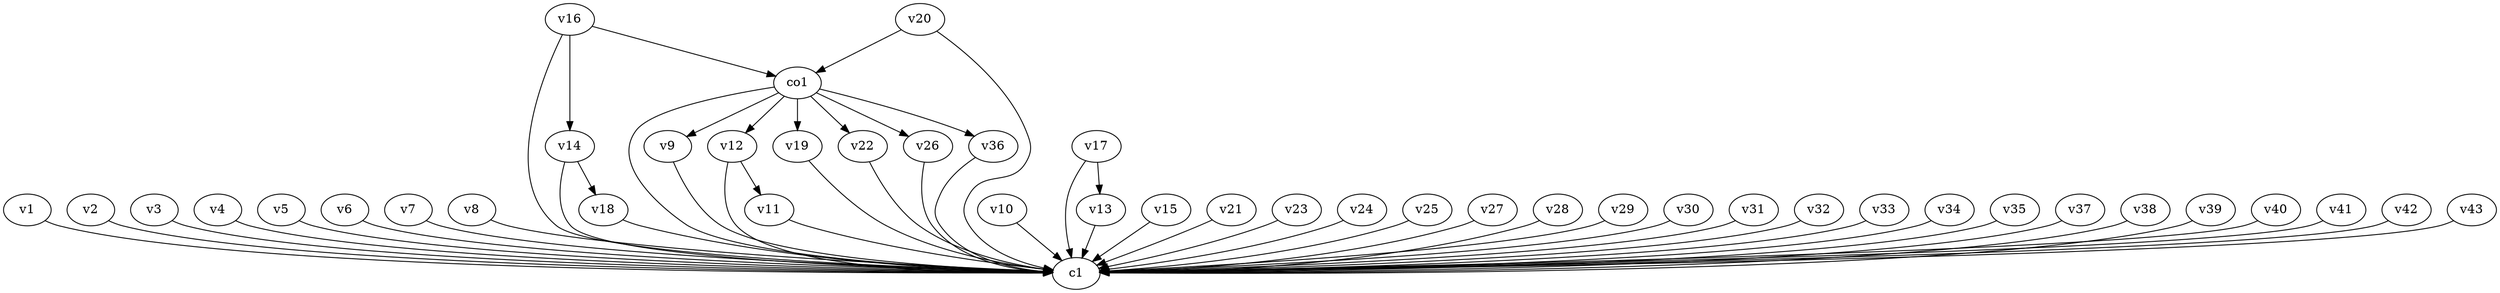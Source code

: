strict digraph  {
c1;
v1;
v2;
v3;
v4;
v5;
v6;
v7;
v8;
v9;
v10;
v11;
v12;
v13;
v14;
v15;
v16;
v17;
v18;
v19;
v20;
v21;
v22;
v23;
v24;
v25;
v26;
v27;
v28;
v29;
v30;
v31;
v32;
v33;
v34;
v35;
v36;
v37;
v38;
v39;
v40;
v41;
v42;
v43;
co1;
v1 -> c1  [weight=1];
v2 -> c1  [weight=1];
v3 -> c1  [weight=1];
v4 -> c1  [weight=1];
v5 -> c1  [weight=1];
v6 -> c1  [weight=1];
v7 -> c1  [weight=1];
v8 -> c1  [weight=1];
v9 -> c1  [weight=1];
v10 -> c1  [weight=1];
v11 -> c1  [weight=1];
v12 -> c1  [weight=1];
v12 -> v11  [weight=1];
v13 -> c1  [weight=1];
v14 -> c1  [weight=1];
v14 -> v18  [weight=1];
v15 -> c1  [weight=1];
v16 -> c1  [weight=1];
v16 -> v14  [weight=1];
v16 -> co1  [weight=1];
v17 -> c1  [weight=1];
v17 -> v13  [weight=1];
v18 -> c1  [weight=1];
v19 -> c1  [weight=1];
v20 -> c1  [weight=1];
v20 -> co1  [weight=1];
v21 -> c1  [weight=1];
v22 -> c1  [weight=1];
v23 -> c1  [weight=1];
v24 -> c1  [weight=1];
v25 -> c1  [weight=1];
v26 -> c1  [weight=1];
v27 -> c1  [weight=1];
v28 -> c1  [weight=1];
v29 -> c1  [weight=1];
v30 -> c1  [weight=1];
v31 -> c1  [weight=1];
v32 -> c1  [weight=1];
v33 -> c1  [weight=1];
v34 -> c1  [weight=1];
v35 -> c1  [weight=1];
v36 -> c1  [weight=1];
v37 -> c1  [weight=1];
v38 -> c1  [weight=1];
v39 -> c1  [weight=1];
v40 -> c1  [weight=1];
v41 -> c1  [weight=1];
v42 -> c1  [weight=1];
v43 -> c1  [weight=1];
co1 -> c1  [weight=1];
co1 -> v19  [weight=1];
co1 -> v9  [weight=1];
co1 -> v22  [weight=1];
co1 -> v26  [weight=1];
co1 -> v36  [weight=1];
co1 -> v12  [weight=1];
}
